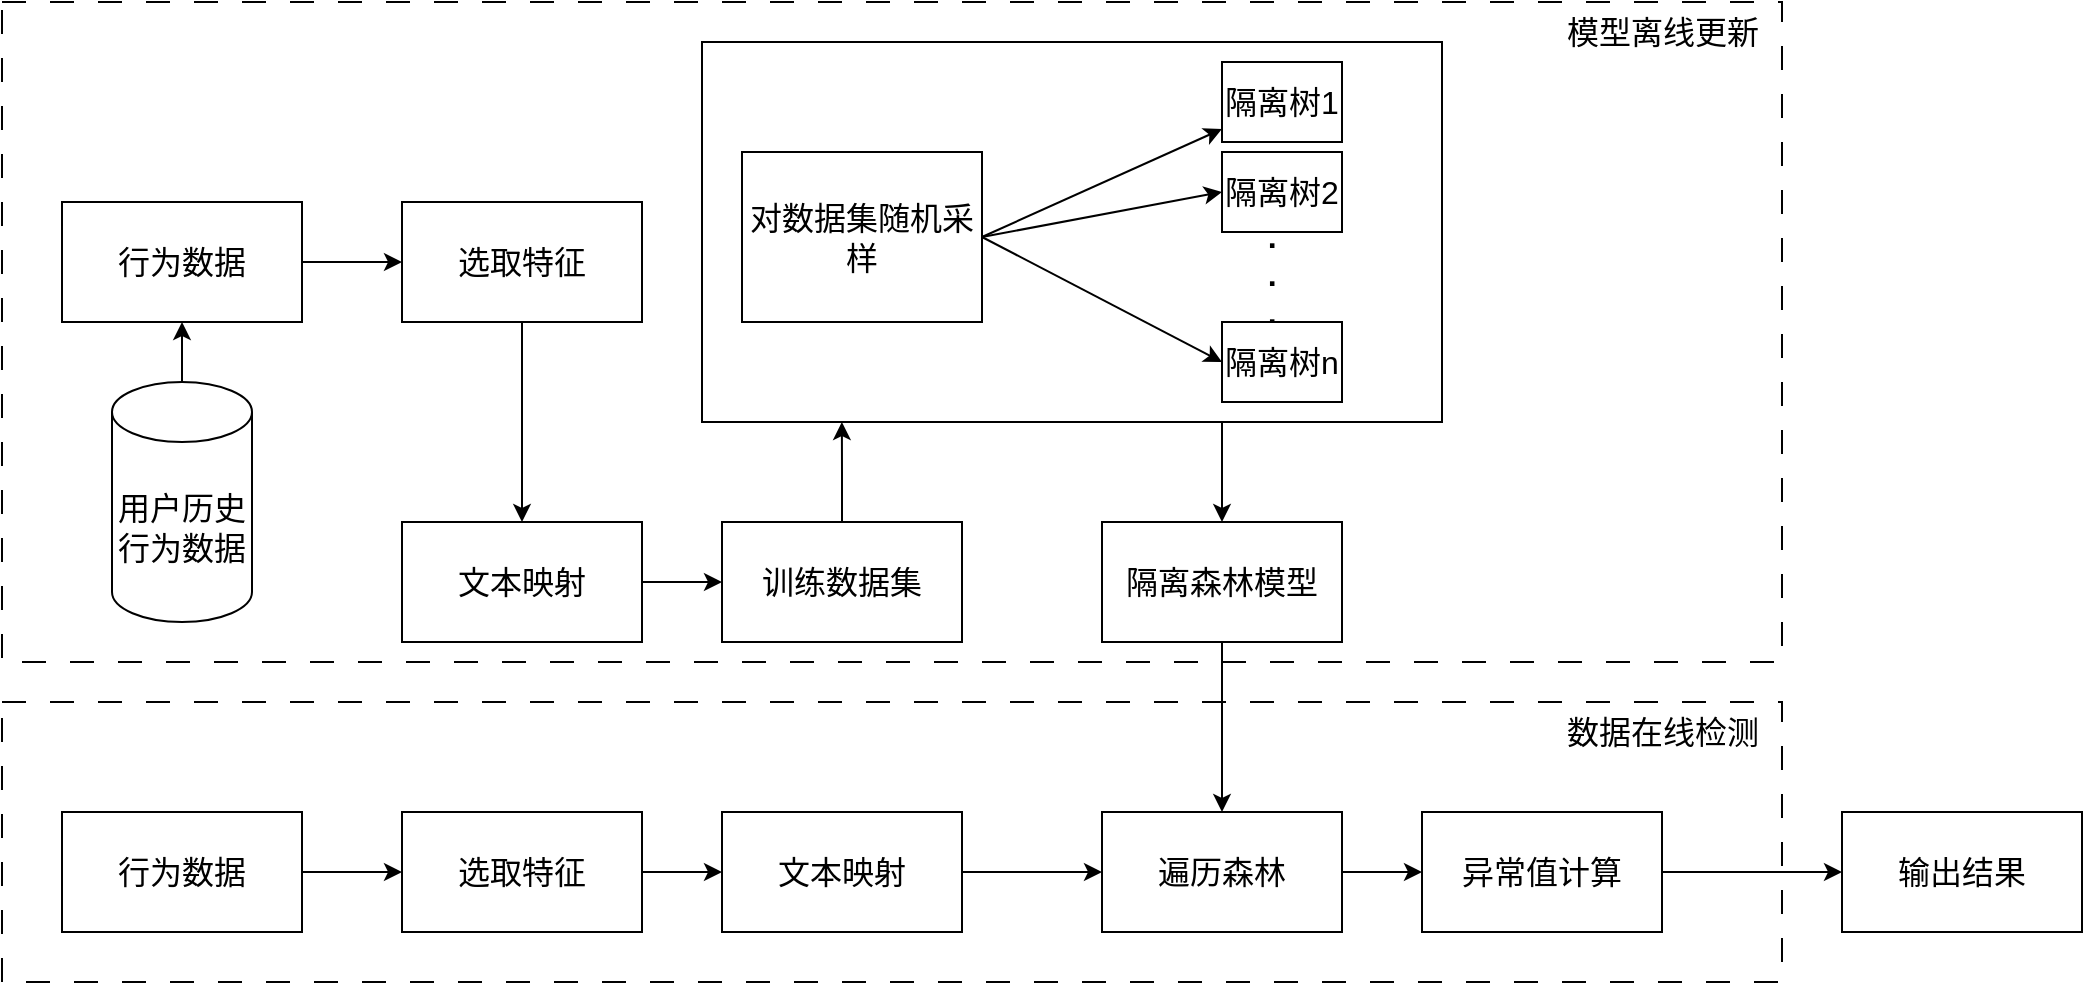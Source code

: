 <mxfile version="24.2.2" type="github">
  <diagram name="第 1 页" id="vqQnc5SUiQJ5E3Mmdk79">
    <mxGraphModel dx="1647" dy="838" grid="1" gridSize="10" guides="1" tooltips="1" connect="1" arrows="1" fold="1" page="1" pageScale="1" pageWidth="827" pageHeight="1169" math="0" shadow="0">
      <root>
        <mxCell id="0" />
        <mxCell id="1" parent="0" />
        <mxCell id="QL9PK7aiMgtqKrpu1h8X-2" value="" style="rounded=0;whiteSpace=wrap;html=1;fontSize=16;dashed=1;dashPattern=12 12;" parent="1" vertex="1">
          <mxGeometry x="150" y="10" width="890" height="330" as="geometry" />
        </mxCell>
        <mxCell id="QL9PK7aiMgtqKrpu1h8X-4" value="" style="rounded=0;whiteSpace=wrap;html=1;dashed=1;dashPattern=12 12;" parent="1" vertex="1">
          <mxGeometry x="150" y="360" width="890" height="140" as="geometry" />
        </mxCell>
        <mxCell id="QL9PK7aiMgtqKrpu1h8X-7" value="" style="edgeStyle=orthogonalEdgeStyle;rounded=0;orthogonalLoop=1;jettySize=auto;html=1;fontSize=16;" parent="1" source="QL9PK7aiMgtqKrpu1h8X-5" target="QL9PK7aiMgtqKrpu1h8X-6" edge="1">
          <mxGeometry relative="1" as="geometry" />
        </mxCell>
        <mxCell id="QL9PK7aiMgtqKrpu1h8X-5" value="行为数据" style="rounded=0;whiteSpace=wrap;html=1;fontSize=16;" parent="1" vertex="1">
          <mxGeometry x="180" y="415" width="120" height="60" as="geometry" />
        </mxCell>
        <mxCell id="QL9PK7aiMgtqKrpu1h8X-9" value="" style="edgeStyle=orthogonalEdgeStyle;rounded=0;orthogonalLoop=1;jettySize=auto;html=1;fontSize=16;" parent="1" source="QL9PK7aiMgtqKrpu1h8X-6" target="QL9PK7aiMgtqKrpu1h8X-8" edge="1">
          <mxGeometry relative="1" as="geometry" />
        </mxCell>
        <mxCell id="QL9PK7aiMgtqKrpu1h8X-6" value="选取特征" style="rounded=0;whiteSpace=wrap;html=1;fontSize=16;" parent="1" vertex="1">
          <mxGeometry x="350" y="415" width="120" height="60" as="geometry" />
        </mxCell>
        <mxCell id="QL9PK7aiMgtqKrpu1h8X-11" value="" style="edgeStyle=orthogonalEdgeStyle;rounded=0;orthogonalLoop=1;jettySize=auto;html=1;fontSize=16;" parent="1" source="QL9PK7aiMgtqKrpu1h8X-8" target="QL9PK7aiMgtqKrpu1h8X-10" edge="1">
          <mxGeometry relative="1" as="geometry" />
        </mxCell>
        <mxCell id="QL9PK7aiMgtqKrpu1h8X-8" value="文本映射" style="rounded=0;whiteSpace=wrap;html=1;fontSize=16;" parent="1" vertex="1">
          <mxGeometry x="510" y="415" width="120" height="60" as="geometry" />
        </mxCell>
        <mxCell id="QL9PK7aiMgtqKrpu1h8X-39" value="" style="edgeStyle=orthogonalEdgeStyle;rounded=0;orthogonalLoop=1;jettySize=auto;html=1;fontSize=16;" parent="1" source="QL9PK7aiMgtqKrpu1h8X-10" target="QL9PK7aiMgtqKrpu1h8X-38" edge="1">
          <mxGeometry relative="1" as="geometry" />
        </mxCell>
        <mxCell id="QL9PK7aiMgtqKrpu1h8X-10" value="遍历森林" style="whiteSpace=wrap;html=1;rounded=0;fontSize=16;" parent="1" vertex="1">
          <mxGeometry x="700" y="415" width="120" height="60" as="geometry" />
        </mxCell>
        <mxCell id="QL9PK7aiMgtqKrpu1h8X-15" style="edgeStyle=orthogonalEdgeStyle;rounded=0;orthogonalLoop=1;jettySize=auto;html=1;exitX=0.5;exitY=0;exitDx=0;exitDy=0;exitPerimeter=0;entryX=0.5;entryY=1;entryDx=0;entryDy=0;fontSize=16;" parent="1" source="QL9PK7aiMgtqKrpu1h8X-12" target="QL9PK7aiMgtqKrpu1h8X-13" edge="1">
          <mxGeometry relative="1" as="geometry" />
        </mxCell>
        <mxCell id="QL9PK7aiMgtqKrpu1h8X-12" value="用户历史行为数据" style="shape=cylinder3;whiteSpace=wrap;html=1;boundedLbl=1;backgroundOutline=1;size=15;fontSize=16;" parent="1" vertex="1">
          <mxGeometry x="205" y="200" width="70" height="120" as="geometry" />
        </mxCell>
        <mxCell id="QL9PK7aiMgtqKrpu1h8X-17" value="" style="edgeStyle=orthogonalEdgeStyle;rounded=0;orthogonalLoop=1;jettySize=auto;html=1;fontSize=16;" parent="1" source="QL9PK7aiMgtqKrpu1h8X-13" target="QL9PK7aiMgtqKrpu1h8X-16" edge="1">
          <mxGeometry relative="1" as="geometry" />
        </mxCell>
        <mxCell id="QL9PK7aiMgtqKrpu1h8X-13" value="行为数据" style="rounded=0;whiteSpace=wrap;html=1;fontSize=16;" parent="1" vertex="1">
          <mxGeometry x="180" y="110" width="120" height="60" as="geometry" />
        </mxCell>
        <mxCell id="QL9PK7aiMgtqKrpu1h8X-19" value="" style="edgeStyle=orthogonalEdgeStyle;rounded=0;orthogonalLoop=1;jettySize=auto;html=1;fontSize=16;" parent="1" source="QL9PK7aiMgtqKrpu1h8X-16" target="QL9PK7aiMgtqKrpu1h8X-18" edge="1">
          <mxGeometry relative="1" as="geometry" />
        </mxCell>
        <mxCell id="QL9PK7aiMgtqKrpu1h8X-16" value="选取特征" style="whiteSpace=wrap;html=1;rounded=0;fontSize=16;" parent="1" vertex="1">
          <mxGeometry x="350" y="110" width="120" height="60" as="geometry" />
        </mxCell>
        <mxCell id="QL9PK7aiMgtqKrpu1h8X-21" value="" style="edgeStyle=orthogonalEdgeStyle;rounded=0;orthogonalLoop=1;jettySize=auto;html=1;fontSize=16;" parent="1" source="QL9PK7aiMgtqKrpu1h8X-18" target="QL9PK7aiMgtqKrpu1h8X-20" edge="1">
          <mxGeometry relative="1" as="geometry" />
        </mxCell>
        <mxCell id="QL9PK7aiMgtqKrpu1h8X-18" value="文本映射" style="whiteSpace=wrap;html=1;rounded=0;fontSize=16;" parent="1" vertex="1">
          <mxGeometry x="350" y="270" width="120" height="60" as="geometry" />
        </mxCell>
        <mxCell id="QL9PK7aiMgtqKrpu1h8X-20" value="训练数据集" style="whiteSpace=wrap;html=1;rounded=0;fontSize=16;" parent="1" vertex="1">
          <mxGeometry x="510" y="270" width="120" height="60" as="geometry" />
        </mxCell>
        <mxCell id="QL9PK7aiMgtqKrpu1h8X-22" value="" style="whiteSpace=wrap;html=1;rounded=0;fontSize=16;" parent="1" vertex="1">
          <mxGeometry x="500" y="30" width="370" height="190" as="geometry" />
        </mxCell>
        <mxCell id="QL9PK7aiMgtqKrpu1h8X-26" value="" style="rounded=0;orthogonalLoop=1;jettySize=auto;html=1;exitX=1;exitY=0.5;exitDx=0;exitDy=0;fontSize=16;" parent="1" source="QL9PK7aiMgtqKrpu1h8X-24" target="QL9PK7aiMgtqKrpu1h8X-25" edge="1">
          <mxGeometry relative="1" as="geometry" />
        </mxCell>
        <mxCell id="QL9PK7aiMgtqKrpu1h8X-30" style="rounded=0;orthogonalLoop=1;jettySize=auto;html=1;exitX=1;exitY=0.5;exitDx=0;exitDy=0;entryX=0;entryY=0.5;entryDx=0;entryDy=0;fontSize=16;" parent="1" source="QL9PK7aiMgtqKrpu1h8X-24" target="QL9PK7aiMgtqKrpu1h8X-27" edge="1">
          <mxGeometry relative="1" as="geometry" />
        </mxCell>
        <mxCell id="QL9PK7aiMgtqKrpu1h8X-31" style="rounded=0;orthogonalLoop=1;jettySize=auto;html=1;exitX=1;exitY=0.5;exitDx=0;exitDy=0;entryX=0;entryY=0.5;entryDx=0;entryDy=0;fontSize=16;" parent="1" source="QL9PK7aiMgtqKrpu1h8X-24" target="QL9PK7aiMgtqKrpu1h8X-29" edge="1">
          <mxGeometry relative="1" as="geometry" />
        </mxCell>
        <mxCell id="QL9PK7aiMgtqKrpu1h8X-24" value="对数据集随机采样" style="whiteSpace=wrap;html=1;rounded=0;fontSize=16;" parent="1" vertex="1">
          <mxGeometry x="520" y="85" width="120" height="85" as="geometry" />
        </mxCell>
        <mxCell id="QL9PK7aiMgtqKrpu1h8X-25" value="隔离树1" style="whiteSpace=wrap;html=1;rounded=0;fontSize=16;" parent="1" vertex="1">
          <mxGeometry x="760" y="40" width="60" height="40" as="geometry" />
        </mxCell>
        <mxCell id="QL9PK7aiMgtqKrpu1h8X-27" value="隔离树2" style="whiteSpace=wrap;html=1;rounded=0;fontSize=16;" parent="1" vertex="1">
          <mxGeometry x="760" y="85" width="60" height="40" as="geometry" />
        </mxCell>
        <mxCell id="QL9PK7aiMgtqKrpu1h8X-28" value="&lt;b style=&quot;font-size: 16px;&quot;&gt;·&lt;br style=&quot;font-size: 16px;&quot;&gt;·&lt;br style=&quot;font-size: 16px;&quot;&gt;·&lt;/b&gt;" style="text;html=1;align=center;verticalAlign=middle;resizable=0;points=[];autosize=1;strokeColor=none;fillColor=none;fontSize=16;" parent="1" vertex="1">
          <mxGeometry x="770" y="115" width="30" height="70" as="geometry" />
        </mxCell>
        <mxCell id="QL9PK7aiMgtqKrpu1h8X-29" value="隔离树n" style="whiteSpace=wrap;html=1;rounded=0;fontSize=16;" parent="1" vertex="1">
          <mxGeometry x="760" y="170" width="60" height="40" as="geometry" />
        </mxCell>
        <mxCell id="QL9PK7aiMgtqKrpu1h8X-33" style="edgeStyle=orthogonalEdgeStyle;rounded=0;orthogonalLoop=1;jettySize=auto;html=1;exitX=0.5;exitY=0;exitDx=0;exitDy=0;entryX=0.189;entryY=1;entryDx=0;entryDy=0;entryPerimeter=0;fontSize=16;" parent="1" source="QL9PK7aiMgtqKrpu1h8X-20" target="QL9PK7aiMgtqKrpu1h8X-22" edge="1">
          <mxGeometry relative="1" as="geometry" />
        </mxCell>
        <mxCell id="QL9PK7aiMgtqKrpu1h8X-37" style="edgeStyle=orthogonalEdgeStyle;rounded=0;orthogonalLoop=1;jettySize=auto;html=1;exitX=0.5;exitY=1;exitDx=0;exitDy=0;entryX=0.5;entryY=0;entryDx=0;entryDy=0;fontSize=16;" parent="1" source="QL9PK7aiMgtqKrpu1h8X-34" target="QL9PK7aiMgtqKrpu1h8X-10" edge="1">
          <mxGeometry relative="1" as="geometry" />
        </mxCell>
        <mxCell id="QL9PK7aiMgtqKrpu1h8X-34" value="隔离森林模型" style="whiteSpace=wrap;html=1;rounded=0;fontSize=16;" parent="1" vertex="1">
          <mxGeometry x="700" y="270" width="120" height="60" as="geometry" />
        </mxCell>
        <mxCell id="QL9PK7aiMgtqKrpu1h8X-36" value="" style="endArrow=classic;html=1;rounded=0;entryX=0.5;entryY=0;entryDx=0;entryDy=0;fontSize=16;" parent="1" target="QL9PK7aiMgtqKrpu1h8X-34" edge="1">
          <mxGeometry width="50" height="50" relative="1" as="geometry">
            <mxPoint x="760" y="220" as="sourcePoint" />
            <mxPoint x="-190" y="210" as="targetPoint" />
          </mxGeometry>
        </mxCell>
        <mxCell id="QL9PK7aiMgtqKrpu1h8X-40" style="edgeStyle=orthogonalEdgeStyle;rounded=0;orthogonalLoop=1;jettySize=auto;html=1;exitX=1;exitY=0.5;exitDx=0;exitDy=0;fontSize=16;" parent="1" source="QL9PK7aiMgtqKrpu1h8X-38" edge="1">
          <mxGeometry relative="1" as="geometry">
            <mxPoint x="1070" y="445" as="targetPoint" />
          </mxGeometry>
        </mxCell>
        <mxCell id="QL9PK7aiMgtqKrpu1h8X-38" value="异常值计算" style="whiteSpace=wrap;html=1;rounded=0;fontSize=16;" parent="1" vertex="1">
          <mxGeometry x="860" y="415" width="120" height="60" as="geometry" />
        </mxCell>
        <mxCell id="QL9PK7aiMgtqKrpu1h8X-41" value="输出结果" style="whiteSpace=wrap;html=1;rounded=0;fontSize=16;" parent="1" vertex="1">
          <mxGeometry x="1070" y="415" width="120" height="60" as="geometry" />
        </mxCell>
        <mxCell id="QL9PK7aiMgtqKrpu1h8X-42" value="&lt;font style=&quot;font-size: 16px;&quot;&gt;模型离线更新&lt;/font&gt;" style="text;html=1;align=center;verticalAlign=middle;resizable=0;points=[];autosize=1;strokeColor=none;fillColor=none;" parent="1" vertex="1">
          <mxGeometry x="920" y="10" width="120" height="30" as="geometry" />
        </mxCell>
        <mxCell id="QL9PK7aiMgtqKrpu1h8X-43" value="&lt;font style=&quot;font-size: 16px;&quot;&gt;数据在线检测&lt;/font&gt;" style="text;html=1;align=center;verticalAlign=middle;resizable=0;points=[];autosize=1;strokeColor=none;fillColor=none;" parent="1" vertex="1">
          <mxGeometry x="920" y="360" width="120" height="30" as="geometry" />
        </mxCell>
      </root>
    </mxGraphModel>
  </diagram>
</mxfile>
